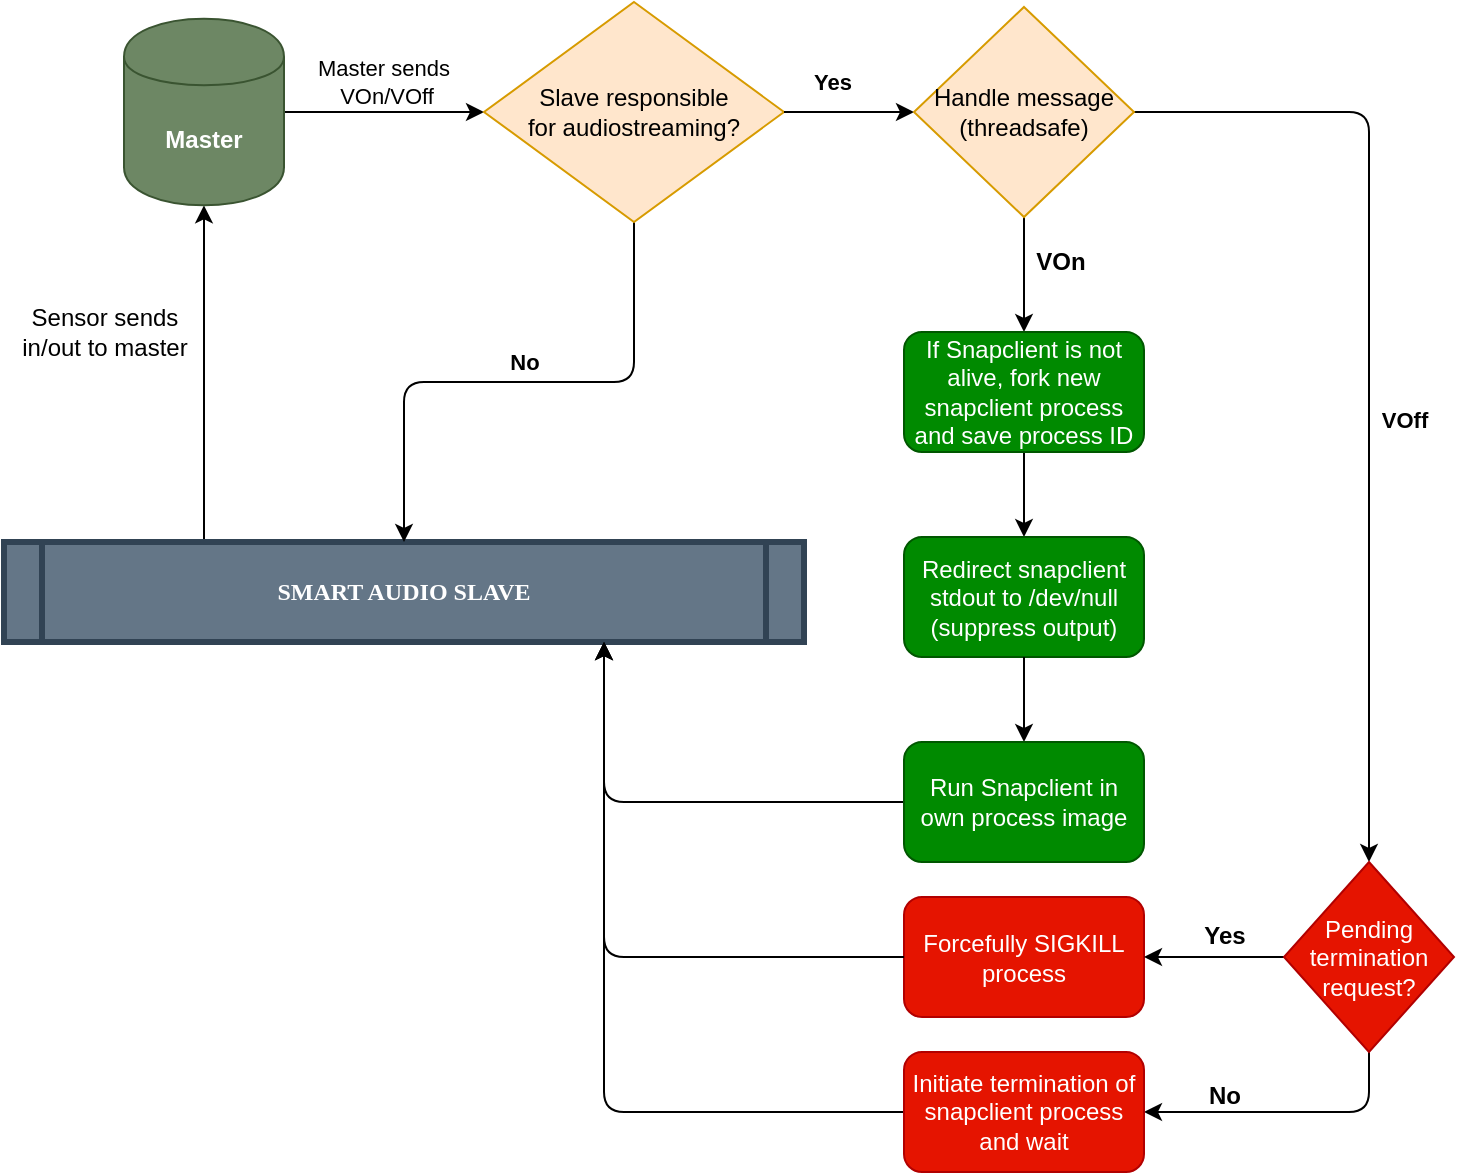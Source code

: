 <mxfile version="13.3.9" type="device"><diagram name="Page-1" id="c7558073-3199-34d8-9f00-42111426c3f3"><mxGraphModel dx="1240" dy="643" grid="1" gridSize="10" guides="1" tooltips="1" connect="1" arrows="1" fold="1" page="1" pageScale="1" pageWidth="826" pageHeight="1169" background="#ffffff" math="0" shadow="0"><root><mxCell id="0"/><mxCell id="1" parent="0"/><mxCell id="DrhkHsPxSw6cIlh4jglK-102" style="edgeStyle=orthogonalEdgeStyle;rounded=0;orthogonalLoop=1;jettySize=auto;html=1;exitX=0.25;exitY=0;exitDx=0;exitDy=0;entryX=0.5;entryY=1;entryDx=0;entryDy=0;" edge="1" parent="1" source="DrhkHsPxSw6cIlh4jglK-97" target="DrhkHsPxSw6cIlh4jglK-105"><mxGeometry relative="1" as="geometry"><mxPoint x="270" y="290.0" as="targetPoint"/></mxGeometry></mxCell><mxCell id="DrhkHsPxSw6cIlh4jglK-97" value="SMART AUDIO SLAVE" style="shape=process;whiteSpace=wrap;align=center;verticalAlign=middle;size=0.048;fontStyle=1;strokeWidth=3;fillColor=#647687;fontFamily=Verdana;strokeColor=#314354;fontColor=#ffffff;" vertex="1" parent="1"><mxGeometry x="170.0" y="380" width="400" height="50" as="geometry"/></mxCell><mxCell id="DrhkHsPxSw6cIlh4jglK-103" value="Sensor sends &lt;br&gt;in/out to master" style="text;html=1;align=center;verticalAlign=middle;resizable=0;points=[];autosize=1;fontStyle=0" vertex="1" parent="1"><mxGeometry x="170" y="260" width="100" height="30" as="geometry"/></mxCell><mxCell id="DrhkHsPxSw6cIlh4jglK-108" style="edgeStyle=orthogonalEdgeStyle;rounded=0;orthogonalLoop=1;jettySize=auto;html=1;entryX=0;entryY=0.5;entryDx=0;entryDy=0;" edge="1" parent="1" source="DrhkHsPxSw6cIlh4jglK-105" target="DrhkHsPxSw6cIlh4jglK-113"><mxGeometry relative="1" as="geometry"><mxPoint x="430" y="165" as="targetPoint"/></mxGeometry></mxCell><mxCell id="DrhkHsPxSw6cIlh4jglK-109" value="Master sends&amp;nbsp;&lt;br&gt;VOn/VOff" style="edgeLabel;html=1;align=center;verticalAlign=middle;resizable=0;points=[];labelBackgroundColor=none;" vertex="1" connectable="0" parent="DrhkHsPxSw6cIlh4jglK-108"><mxGeometry x="-0.215" y="1" relative="1" as="geometry"><mxPoint x="11.43" y="-14" as="offset"/></mxGeometry></mxCell><mxCell id="DrhkHsPxSw6cIlh4jglK-105" value="&lt;b&gt;Master&lt;/b&gt;" style="shape=cylinder;whiteSpace=wrap;html=1;boundedLbl=1;backgroundOutline=1;fillColor=#6d8764;strokeColor=#3A5431;shadow=0;sketch=0;fontColor=#ffffff;" vertex="1" parent="1"><mxGeometry x="230" y="118.34" width="80" height="93.33" as="geometry"/></mxCell><mxCell id="DrhkHsPxSw6cIlh4jglK-111" value="" style="endArrow=classic;html=1;exitX=0.5;exitY=1;exitDx=0;exitDy=0;edgeStyle=orthogonalEdgeStyle;" edge="1" parent="1" source="DrhkHsPxSw6cIlh4jglK-113" target="DrhkHsPxSw6cIlh4jglK-97"><mxGeometry width="50" height="50" relative="1" as="geometry"><mxPoint x="490" y="254.53" as="sourcePoint"/><mxPoint x="530" y="230" as="targetPoint"/></mxGeometry></mxCell><mxCell id="DrhkHsPxSw6cIlh4jglK-156" value="No" style="edgeLabel;html=1;align=center;verticalAlign=middle;resizable=0;points=[];fontStyle=1" vertex="1" connectable="0" parent="DrhkHsPxSw6cIlh4jglK-111"><mxGeometry x="-0.218" y="6" relative="1" as="geometry"><mxPoint x="-27.86" y="-16" as="offset"/></mxGeometry></mxCell><mxCell id="DrhkHsPxSw6cIlh4jglK-113" value="&lt;span style=&quot;text-align: left&quot;&gt;Slave responsible&lt;br&gt;for audiostreaming?&lt;br&gt;&lt;/span&gt;" style="rhombus;whiteSpace=wrap;html=1;labelBackgroundColor=none;fillColor=#ffe6cc;strokeColor=#d79b00;" vertex="1" parent="1"><mxGeometry x="410" y="110" width="150" height="110" as="geometry"/></mxCell><mxCell id="DrhkHsPxSw6cIlh4jglK-114" value="" style="endArrow=classic;html=1;exitX=1;exitY=0.5;exitDx=0;exitDy=0;entryX=0;entryY=0.5;entryDx=0;entryDy=0;" edge="1" parent="1" source="DrhkHsPxSw6cIlh4jglK-113" target="DrhkHsPxSw6cIlh4jglK-116"><mxGeometry width="50" height="50" relative="1" as="geometry"><mxPoint x="540" y="230" as="sourcePoint"/><mxPoint x="630" y="165" as="targetPoint"/></mxGeometry></mxCell><mxCell id="DrhkHsPxSw6cIlh4jglK-115" value="Yes" style="edgeLabel;html=1;align=center;verticalAlign=middle;resizable=0;points=[];fontStyle=1" vertex="1" connectable="0" parent="DrhkHsPxSw6cIlh4jglK-114"><mxGeometry x="-0.553" y="-2" relative="1" as="geometry"><mxPoint x="9.17" y="-17" as="offset"/></mxGeometry></mxCell><mxCell id="DrhkHsPxSw6cIlh4jglK-119" value="" style="edgeStyle=orthogonalEdgeStyle;rounded=0;orthogonalLoop=1;jettySize=auto;html=1;entryX=0.5;entryY=0;entryDx=0;entryDy=0;" edge="1" parent="1" source="DrhkHsPxSw6cIlh4jglK-116" target="DrhkHsPxSw6cIlh4jglK-120"><mxGeometry relative="1" as="geometry"><mxPoint x="780" y="45" as="targetPoint"/></mxGeometry></mxCell><mxCell id="DrhkHsPxSw6cIlh4jglK-153" style="edgeStyle=orthogonalEdgeStyle;rounded=1;orthogonalLoop=1;jettySize=auto;html=1;exitX=1;exitY=0.5;exitDx=0;exitDy=0;entryX=0.5;entryY=0;entryDx=0;entryDy=0;" edge="1" parent="1" source="DrhkHsPxSw6cIlh4jglK-116" target="DrhkHsPxSw6cIlh4jglK-139"><mxGeometry relative="1" as="geometry"/></mxCell><mxCell id="DrhkHsPxSw6cIlh4jglK-155" value="VOff" style="edgeLabel;html=1;align=center;verticalAlign=middle;resizable=0;points=[];fontStyle=1" vertex="1" connectable="0" parent="DrhkHsPxSw6cIlh4jglK-153"><mxGeometry x="0.1" y="5" relative="1" as="geometry"><mxPoint x="12.49" as="offset"/></mxGeometry></mxCell><mxCell id="DrhkHsPxSw6cIlh4jglK-116" value="Handle message (threadsafe)" style="rhombus;whiteSpace=wrap;html=1;labelBackgroundColor=none;fillColor=#ffe6cc;strokeColor=#d79b00;" vertex="1" parent="1"><mxGeometry x="625" y="112.5" width="110" height="105" as="geometry"/></mxCell><mxCell id="DrhkHsPxSw6cIlh4jglK-123" value="" style="edgeStyle=orthogonalEdgeStyle;rounded=0;orthogonalLoop=1;jettySize=auto;html=1;entryX=0.5;entryY=0;entryDx=0;entryDy=0;exitX=0.5;exitY=1;exitDx=0;exitDy=0;" edge="1" parent="1" source="DrhkHsPxSw6cIlh4jglK-120" target="DrhkHsPxSw6cIlh4jglK-122"><mxGeometry relative="1" as="geometry"><mxPoint x="790" y="47.5" as="targetPoint"/></mxGeometry></mxCell><mxCell id="DrhkHsPxSw6cIlh4jglK-120" value="If Snapclient is not alive, fork new snapclient process and save process ID" style="rounded=1;whiteSpace=wrap;html=1;labelBackgroundColor=none;sketch=0;fillColor=#008a00;strokeColor=#005700;fontColor=#ffffff;" vertex="1" parent="1"><mxGeometry x="620" y="275" width="120" height="60" as="geometry"/></mxCell><mxCell id="DrhkHsPxSw6cIlh4jglK-121" value="VOn" style="text;html=1;align=center;verticalAlign=middle;resizable=0;points=[];autosize=1;shadow=0;sketch=0;fontStyle=1" vertex="1" parent="1"><mxGeometry x="677.5" y="230" width="40" height="20" as="geometry"/></mxCell><mxCell id="DrhkHsPxSw6cIlh4jglK-122" value="Redirect snapclient stdout to /dev/null (suppress output)" style="rounded=1;whiteSpace=wrap;html=1;shadow=0;labelBackgroundColor=none;sketch=0;fillColor=#008a00;strokeColor=#005700;fontColor=#ffffff;" vertex="1" parent="1"><mxGeometry x="620" y="377.5" width="120" height="60" as="geometry"/></mxCell><mxCell id="DrhkHsPxSw6cIlh4jglK-124" value="" style="endArrow=classic;html=1;exitX=0.5;exitY=1;exitDx=0;exitDy=0;edgeStyle=orthogonalEdgeStyle;" edge="1" parent="1" source="DrhkHsPxSw6cIlh4jglK-122" target="DrhkHsPxSw6cIlh4jglK-126"><mxGeometry width="50" height="50" relative="1" as="geometry"><mxPoint x="690" y="500" as="sourcePoint"/><mxPoint x="1000" y="470" as="targetPoint"/></mxGeometry></mxCell><mxCell id="DrhkHsPxSw6cIlh4jglK-152" style="edgeStyle=orthogonalEdgeStyle;rounded=1;orthogonalLoop=1;jettySize=auto;html=1;exitX=0;exitY=0.5;exitDx=0;exitDy=0;entryX=0.75;entryY=1;entryDx=0;entryDy=0;" edge="1" parent="1" source="DrhkHsPxSw6cIlh4jglK-126" target="DrhkHsPxSw6cIlh4jglK-97"><mxGeometry relative="1" as="geometry"/></mxCell><mxCell id="DrhkHsPxSw6cIlh4jglK-126" value="Run Snapclient in own process image" style="rounded=1;whiteSpace=wrap;html=1;shadow=0;labelBackgroundColor=none;sketch=0;fillColor=#008a00;strokeColor=#005700;fontColor=#ffffff;" vertex="1" parent="1"><mxGeometry x="620" y="480" width="120" height="60" as="geometry"/></mxCell><mxCell id="DrhkHsPxSw6cIlh4jglK-138" value="Forcefully SIGKILL process" style="rounded=1;whiteSpace=wrap;html=1;shadow=0;labelBackgroundColor=none;sketch=0;fillColor=#e51400;strokeColor=#B20000;fontColor=#ffffff;" vertex="1" parent="1"><mxGeometry x="620" y="557.5" width="120" height="60" as="geometry"/></mxCell><mxCell id="DrhkHsPxSw6cIlh4jglK-140" style="edgeStyle=orthogonalEdgeStyle;rounded=1;orthogonalLoop=1;jettySize=auto;html=1;" edge="1" parent="1" source="DrhkHsPxSw6cIlh4jglK-139" target="DrhkHsPxSw6cIlh4jglK-138"><mxGeometry relative="1" as="geometry"/></mxCell><mxCell id="DrhkHsPxSw6cIlh4jglK-147" value="" style="edgeStyle=orthogonalEdgeStyle;rounded=1;orthogonalLoop=1;jettySize=auto;html=1;entryX=1;entryY=0.5;entryDx=0;entryDy=0;exitX=0.5;exitY=1;exitDx=0;exitDy=0;" edge="1" parent="1" source="DrhkHsPxSw6cIlh4jglK-139" target="DrhkHsPxSw6cIlh4jglK-145"><mxGeometry relative="1" as="geometry"><mxPoint x="740" y="472.5" as="targetPoint"/></mxGeometry></mxCell><mxCell id="DrhkHsPxSw6cIlh4jglK-139" value="Pending termination request?" style="rhombus;whiteSpace=wrap;html=1;shadow=0;labelBackgroundColor=none;sketch=0;fillColor=#e51400;strokeColor=#B20000;fontColor=#ffffff;" vertex="1" parent="1"><mxGeometry x="810" y="540" width="85" height="95" as="geometry"/></mxCell><mxCell id="DrhkHsPxSw6cIlh4jglK-141" value="Yes" style="text;html=1;align=center;verticalAlign=middle;resizable=0;points=[];autosize=1;fontStyle=1" vertex="1" parent="1"><mxGeometry x="760" y="567" width="40" height="20" as="geometry"/></mxCell><mxCell id="DrhkHsPxSw6cIlh4jglK-144" value="" style="endArrow=classic;html=1;exitX=0;exitY=0.5;exitDx=0;exitDy=0;entryX=0.75;entryY=1;entryDx=0;entryDy=0;edgeStyle=orthogonalEdgeStyle;rounded=1;" edge="1" parent="1" source="DrhkHsPxSw6cIlh4jglK-138" target="DrhkHsPxSw6cIlh4jglK-97"><mxGeometry width="50" height="50" relative="1" as="geometry"><mxPoint x="680" y="470" as="sourcePoint"/><mxPoint x="730" y="420" as="targetPoint"/></mxGeometry></mxCell><mxCell id="DrhkHsPxSw6cIlh4jglK-154" style="edgeStyle=orthogonalEdgeStyle;rounded=1;orthogonalLoop=1;jettySize=auto;html=1;exitX=0;exitY=0.5;exitDx=0;exitDy=0;entryX=0.75;entryY=1;entryDx=0;entryDy=0;" edge="1" parent="1" source="DrhkHsPxSw6cIlh4jglK-145" target="DrhkHsPxSw6cIlh4jglK-97"><mxGeometry relative="1" as="geometry"><Array as="points"><mxPoint x="470" y="665"/></Array></mxGeometry></mxCell><mxCell id="DrhkHsPxSw6cIlh4jglK-145" value="Initiate termination of snapclient process and wait" style="rounded=1;whiteSpace=wrap;html=1;shadow=0;labelBackgroundColor=none;sketch=0;fillColor=#e51400;strokeColor=#B20000;fontColor=#ffffff;" vertex="1" parent="1"><mxGeometry x="620" y="635" width="120" height="60" as="geometry"/></mxCell><mxCell id="DrhkHsPxSw6cIlh4jglK-148" value="No" style="text;html=1;align=center;verticalAlign=middle;resizable=0;points=[];autosize=1;fontStyle=1" vertex="1" parent="1"><mxGeometry x="765" y="647" width="30" height="20" as="geometry"/></mxCell></root></mxGraphModel></diagram></mxfile>